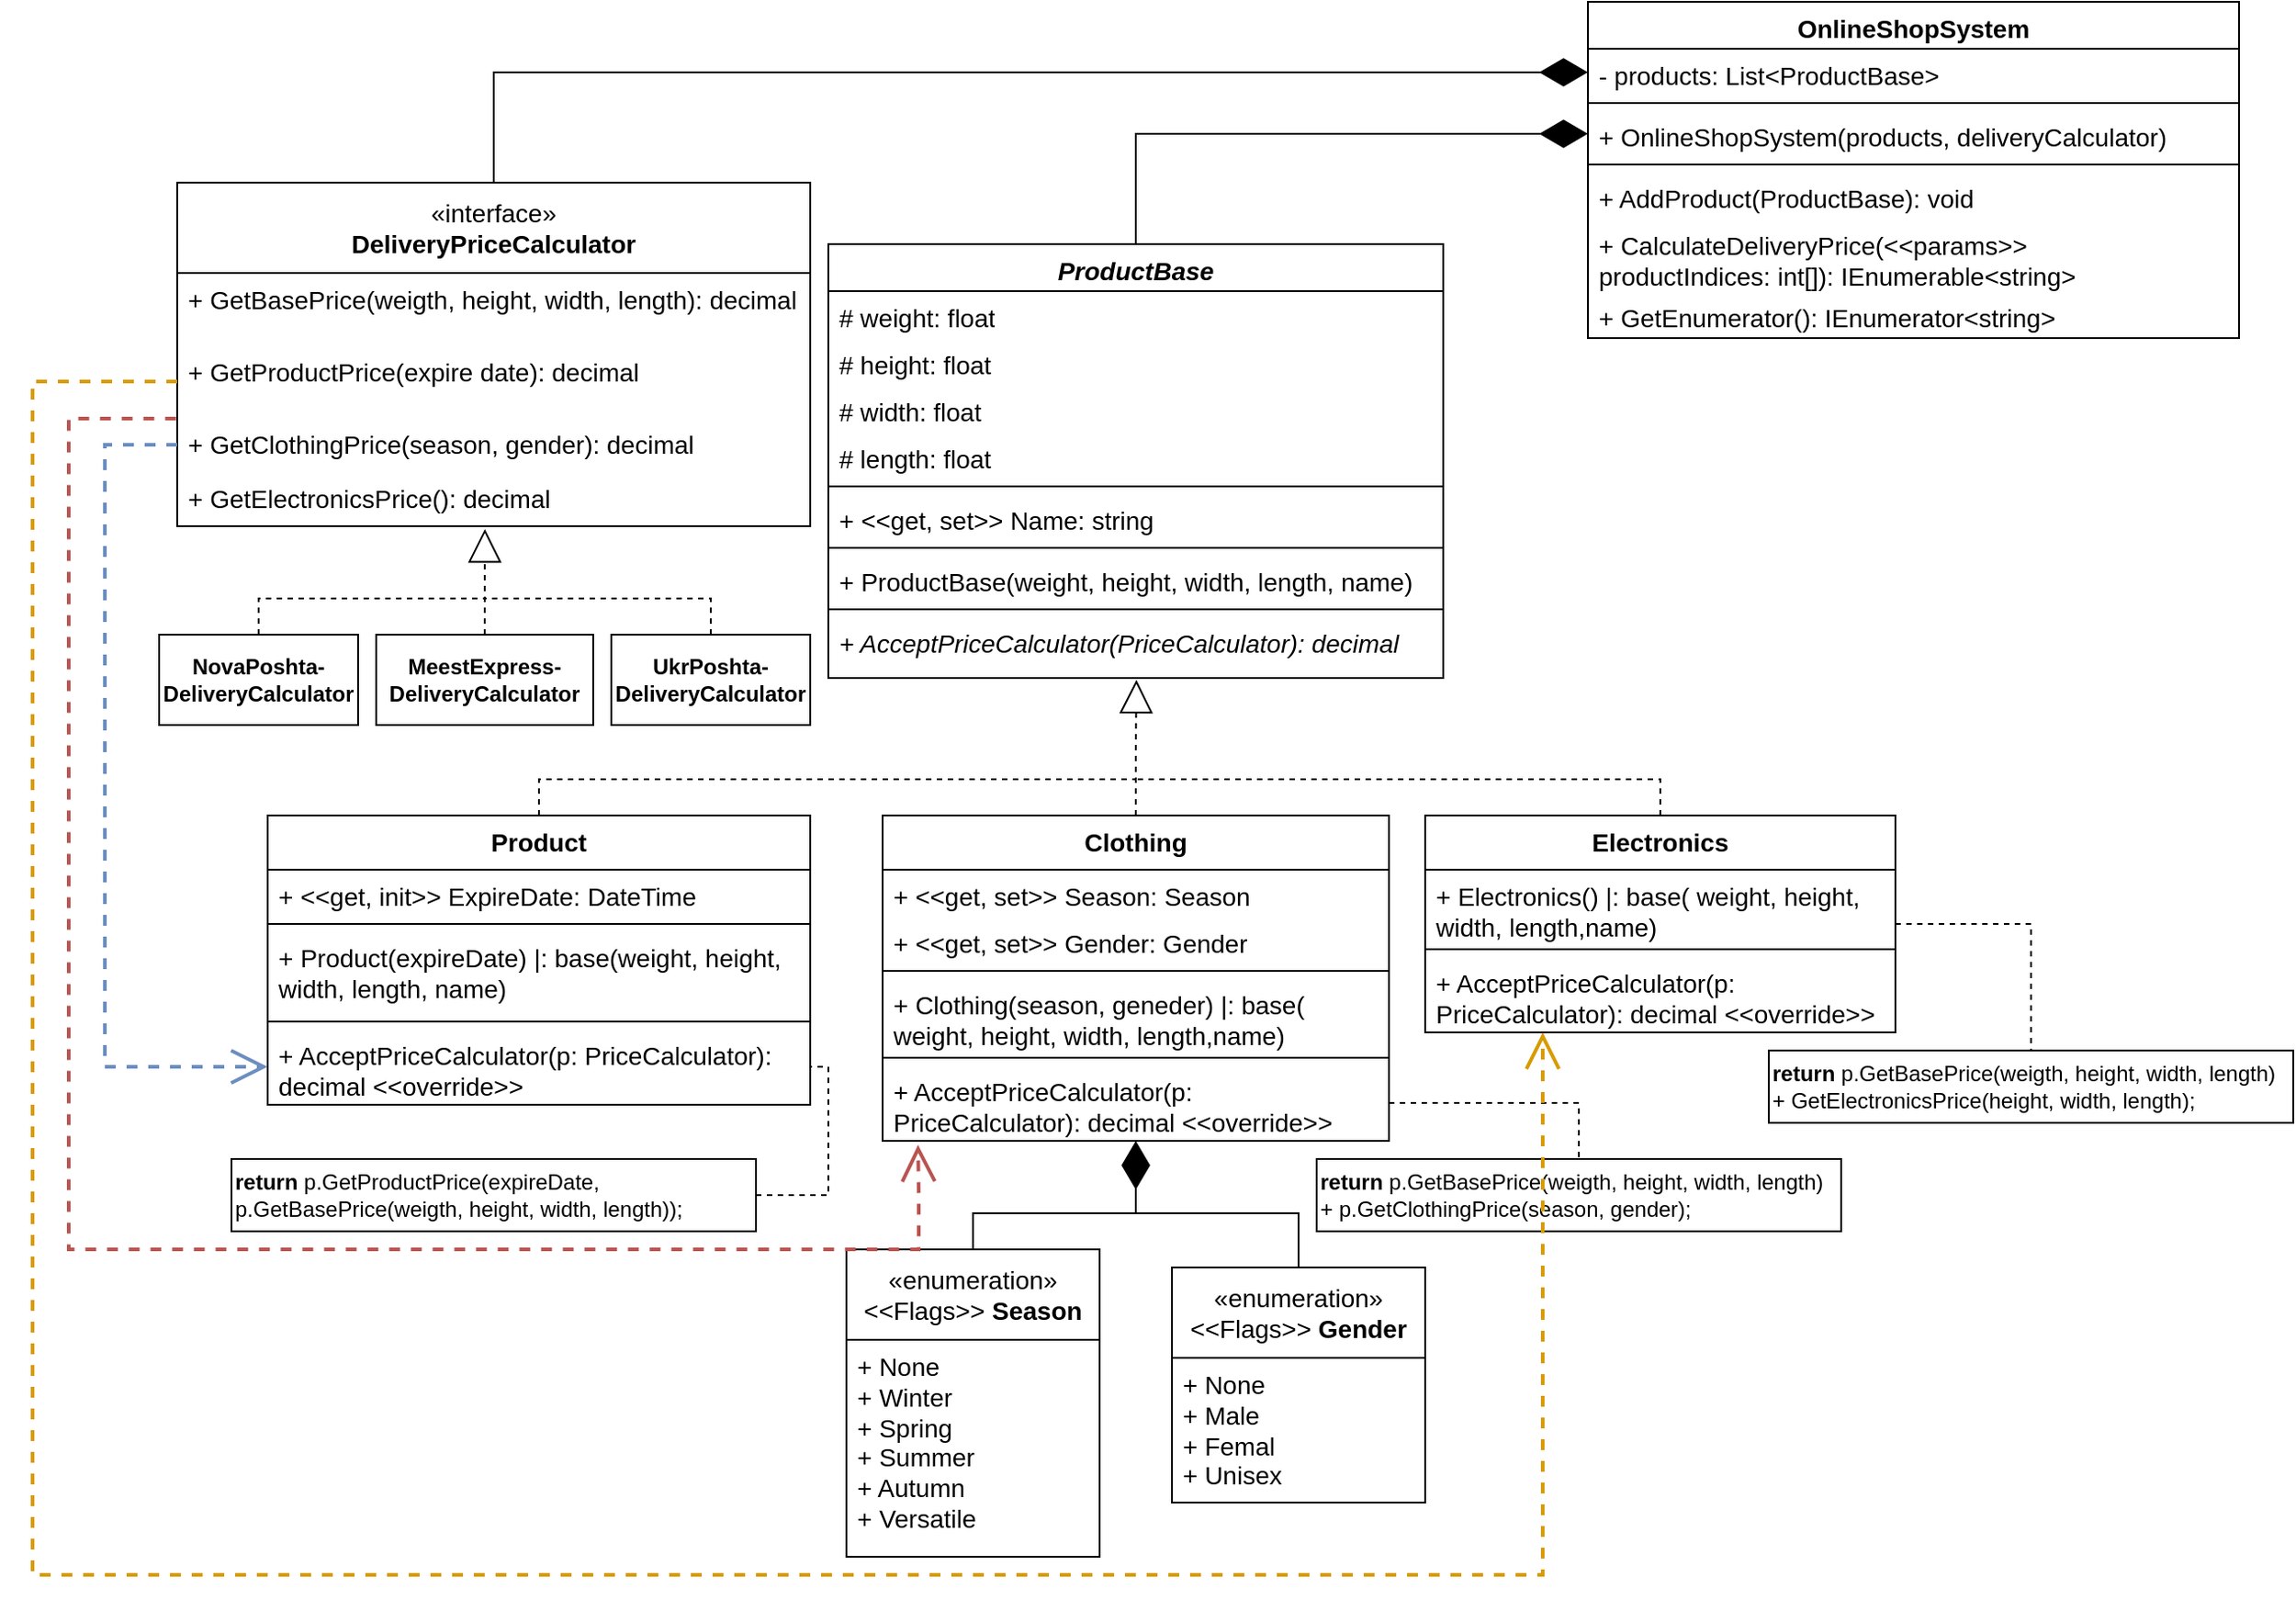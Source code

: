 <mxfile version="21.2.8" type="device">
  <diagram name="Page-1" id="Uu0UAehvI-Ppq37CNzQu">
    <mxGraphModel dx="3126" dy="1171" grid="1" gridSize="10" guides="1" tooltips="1" connect="1" arrows="1" fold="1" page="1" pageScale="1" pageWidth="1100" pageHeight="850" math="0" shadow="0">
      <root>
        <mxCell id="0" />
        <mxCell id="1" parent="0" />
        <mxCell id="OCjDMJQL2UOosaWur5ki-2" value="&lt;font style=&quot;font-size: 14px;&quot;&gt;&lt;i&gt;ProductBase&lt;/i&gt;&lt;/font&gt;" style="swimlane;fontStyle=1;align=center;verticalAlign=top;childLayout=stackLayout;horizontal=1;startSize=26;horizontalStack=0;resizeParent=1;resizeParentMax=0;resizeLast=0;collapsible=1;marginBottom=0;whiteSpace=wrap;html=1;container=0;fontSize=14;" parent="1" vertex="1">
          <mxGeometry x="390" y="154" width="340" height="240" as="geometry" />
        </mxCell>
        <mxCell id="OCjDMJQL2UOosaWur5ki-3" value="&lt;font style=&quot;font-size: 14px;&quot;&gt;# weight: float&lt;/font&gt;" style="text;strokeColor=none;fillColor=none;align=left;verticalAlign=top;spacingLeft=4;spacingRight=4;overflow=hidden;rotatable=0;points=[[0,0.5],[1,0.5]];portConstraint=eastwest;whiteSpace=wrap;html=1;container=0;fontSize=14;" parent="OCjDMJQL2UOosaWur5ki-2" vertex="1">
          <mxGeometry y="26" width="340" height="26" as="geometry" />
        </mxCell>
        <mxCell id="OCjDMJQL2UOosaWur5ki-15" value="&lt;font style=&quot;font-size: 14px;&quot;&gt;# height: float&lt;/font&gt;" style="text;strokeColor=none;fillColor=none;align=left;verticalAlign=top;spacingLeft=4;spacingRight=4;overflow=hidden;rotatable=0;points=[[0,0.5],[1,0.5]];portConstraint=eastwest;whiteSpace=wrap;html=1;container=0;fontSize=14;" parent="OCjDMJQL2UOosaWur5ki-2" vertex="1">
          <mxGeometry y="52" width="340" height="26" as="geometry" />
        </mxCell>
        <mxCell id="OCjDMJQL2UOosaWur5ki-17" value="&lt;font style=&quot;font-size: 14px;&quot;&gt;# width: float&lt;/font&gt;" style="text;strokeColor=none;fillColor=none;align=left;verticalAlign=top;spacingLeft=4;spacingRight=4;overflow=hidden;rotatable=0;points=[[0,0.5],[1,0.5]];portConstraint=eastwest;whiteSpace=wrap;html=1;container=0;fontSize=14;" parent="OCjDMJQL2UOosaWur5ki-2" vertex="1">
          <mxGeometry y="78" width="340" height="26" as="geometry" />
        </mxCell>
        <mxCell id="OCjDMJQL2UOosaWur5ki-16" value="&lt;font style=&quot;font-size: 14px;&quot;&gt;# length: float&lt;/font&gt;" style="text;strokeColor=none;fillColor=none;align=left;verticalAlign=top;spacingLeft=4;spacingRight=4;overflow=hidden;rotatable=0;points=[[0,0.5],[1,0.5]];portConstraint=eastwest;whiteSpace=wrap;html=1;container=0;fontSize=14;" parent="OCjDMJQL2UOosaWur5ki-2" vertex="1">
          <mxGeometry y="104" width="340" height="26" as="geometry" />
        </mxCell>
        <mxCell id="LmWfwtNyJPRlUSNXzc6o-7" value="" style="line;strokeWidth=1;fillColor=none;align=left;verticalAlign=middle;spacingTop=-1;spacingLeft=3;spacingRight=3;rotatable=0;labelPosition=right;points=[];portConstraint=eastwest;strokeColor=inherit;container=0;" parent="OCjDMJQL2UOosaWur5ki-2" vertex="1">
          <mxGeometry y="130" width="340" height="8" as="geometry" />
        </mxCell>
        <mxCell id="LmWfwtNyJPRlUSNXzc6o-8" value="&lt;font style=&quot;font-size: 14px;&quot;&gt;+ &amp;lt;&amp;lt;get, set&amp;gt;&amp;gt; Name: string&lt;/font&gt;" style="text;strokeColor=none;fillColor=none;align=left;verticalAlign=top;spacingLeft=4;spacingRight=4;overflow=hidden;rotatable=0;points=[[0,0.5],[1,0.5]];portConstraint=eastwest;whiteSpace=wrap;html=1;container=0;fontSize=14;" parent="OCjDMJQL2UOosaWur5ki-2" vertex="1">
          <mxGeometry y="138" width="340" height="26" as="geometry" />
        </mxCell>
        <mxCell id="OCjDMJQL2UOosaWur5ki-6" value="" style="line;strokeWidth=1;fillColor=none;align=left;verticalAlign=middle;spacingTop=-1;spacingLeft=3;spacingRight=3;rotatable=0;labelPosition=right;points=[];portConstraint=eastwest;strokeColor=inherit;container=0;" parent="OCjDMJQL2UOosaWur5ki-2" vertex="1">
          <mxGeometry y="164" width="340" height="8" as="geometry" />
        </mxCell>
        <mxCell id="OCjDMJQL2UOosaWur5ki-7" value="&lt;font style=&quot;font-size: 14px;&quot;&gt;+ ProductBase(weight, height, width, length, name)&lt;/font&gt;" style="text;strokeColor=none;fillColor=none;align=left;verticalAlign=top;spacingLeft=4;spacingRight=4;overflow=hidden;rotatable=0;points=[[0,0.5],[1,0.5]];portConstraint=eastwest;whiteSpace=wrap;html=1;container=0;fontSize=14;" parent="OCjDMJQL2UOosaWur5ki-2" vertex="1">
          <mxGeometry y="172" width="340" height="26" as="geometry" />
        </mxCell>
        <mxCell id="LmWfwtNyJPRlUSNXzc6o-25" value="" style="line;strokeWidth=1;fillColor=none;align=left;verticalAlign=middle;spacingTop=-1;spacingLeft=3;spacingRight=3;rotatable=0;labelPosition=right;points=[];portConstraint=eastwest;strokeColor=inherit;container=0;" parent="OCjDMJQL2UOosaWur5ki-2" vertex="1">
          <mxGeometry y="198" width="340" height="8" as="geometry" />
        </mxCell>
        <mxCell id="LmWfwtNyJPRlUSNXzc6o-26" value="&lt;font style=&quot;font-size: 14px;&quot;&gt;&lt;i&gt;+ AcceptPriceCalculator(PriceCalculator): decimal&lt;/i&gt;&lt;/font&gt;" style="text;strokeColor=none;fillColor=none;align=left;verticalAlign=top;spacingLeft=4;spacingRight=4;overflow=hidden;rotatable=0;points=[[0,0.5],[1,0.5]];portConstraint=eastwest;whiteSpace=wrap;html=1;container=0;fontSize=14;" parent="OCjDMJQL2UOosaWur5ki-2" vertex="1">
          <mxGeometry y="206" width="340" height="34" as="geometry" />
        </mxCell>
        <mxCell id="LmWfwtNyJPRlUSNXzc6o-1" value="Product" style="swimlane;fontStyle=1;align=center;verticalAlign=top;childLayout=stackLayout;horizontal=1;startSize=30;horizontalStack=0;resizeParent=1;resizeParentMax=0;resizeLast=0;collapsible=1;marginBottom=0;whiteSpace=wrap;html=1;container=0;fontSize=14;" parent="1" vertex="1">
          <mxGeometry x="80" y="470" width="300" height="160" as="geometry" />
        </mxCell>
        <mxCell id="LmWfwtNyJPRlUSNXzc6o-4" value="&lt;font style=&quot;font-size: 14px;&quot;&gt;+ &amp;lt;&amp;lt;get, init&amp;gt;&amp;gt; ExpireDate: DateTime&lt;/font&gt;" style="text;strokeColor=none;fillColor=none;align=left;verticalAlign=top;spacingLeft=4;spacingRight=4;overflow=hidden;rotatable=0;points=[[0,0.5],[1,0.5]];portConstraint=eastwest;whiteSpace=wrap;html=1;container=0;fontSize=14;" parent="LmWfwtNyJPRlUSNXzc6o-1" vertex="1">
          <mxGeometry y="30" width="300" height="26" as="geometry" />
        </mxCell>
        <mxCell id="LmWfwtNyJPRlUSNXzc6o-23" value="" style="line;strokeWidth=1;fillColor=none;align=left;verticalAlign=middle;spacingTop=-1;spacingLeft=3;spacingRight=3;rotatable=0;labelPosition=right;points=[];portConstraint=eastwest;strokeColor=inherit;container=0;" parent="LmWfwtNyJPRlUSNXzc6o-1" vertex="1">
          <mxGeometry y="56" width="300" height="8" as="geometry" />
        </mxCell>
        <mxCell id="LmWfwtNyJPRlUSNXzc6o-24" value="+ Product(expireDate) |: base(weight, height, width, length, name)" style="text;strokeColor=none;fillColor=none;align=left;verticalAlign=top;spacingLeft=4;spacingRight=4;overflow=hidden;rotatable=0;points=[[0,0.5],[1,0.5]];portConstraint=eastwest;whiteSpace=wrap;html=1;container=0;fontSize=14;" parent="LmWfwtNyJPRlUSNXzc6o-1" vertex="1">
          <mxGeometry y="64" width="300" height="46" as="geometry" />
        </mxCell>
        <mxCell id="LmWfwtNyJPRlUSNXzc6o-49" value="" style="line;strokeWidth=1;fillColor=none;align=left;verticalAlign=middle;spacingTop=-1;spacingLeft=3;spacingRight=3;rotatable=0;labelPosition=right;points=[];portConstraint=eastwest;strokeColor=inherit;container=0;" parent="LmWfwtNyJPRlUSNXzc6o-1" vertex="1">
          <mxGeometry y="110" width="300" height="8" as="geometry" />
        </mxCell>
        <mxCell id="LmWfwtNyJPRlUSNXzc6o-50" value="&lt;font style=&quot;font-size: 14px;&quot;&gt;+ AcceptPriceCalculator(p: PriceCalculator): decimal &amp;lt;&amp;lt;override&amp;gt;&amp;gt;&lt;/font&gt;" style="text;strokeColor=none;fillColor=none;align=left;verticalAlign=top;spacingLeft=4;spacingRight=4;overflow=hidden;rotatable=0;points=[[0,0.5],[1,0.5]];portConstraint=eastwest;whiteSpace=wrap;html=1;container=0;fontSize=14;" parent="LmWfwtNyJPRlUSNXzc6o-1" vertex="1">
          <mxGeometry y="118" width="300" height="42" as="geometry" />
        </mxCell>
        <mxCell id="LmWfwtNyJPRlUSNXzc6o-42" style="edgeStyle=orthogonalEdgeStyle;rounded=0;orthogonalLoop=1;jettySize=auto;html=1;exitX=0.5;exitY=0;exitDx=0;exitDy=0;entryX=0.501;entryY=1.029;entryDx=0;entryDy=0;entryPerimeter=0;endArrow=block;endFill=0;endSize=16;dashed=1;" parent="1" source="LmWfwtNyJPRlUSNXzc6o-9" target="LmWfwtNyJPRlUSNXzc6o-26" edge="1">
          <mxGeometry relative="1" as="geometry" />
        </mxCell>
        <mxCell id="LmWfwtNyJPRlUSNXzc6o-9" value="Clothing" style="swimlane;fontStyle=1;align=center;verticalAlign=top;childLayout=stackLayout;horizontal=1;startSize=30;horizontalStack=0;resizeParent=1;resizeParentMax=0;resizeLast=0;collapsible=1;marginBottom=0;whiteSpace=wrap;html=1;container=0;fontSize=14;" parent="1" vertex="1">
          <mxGeometry x="420" y="470" width="280" height="180" as="geometry" />
        </mxCell>
        <mxCell id="LmWfwtNyJPRlUSNXzc6o-10" value="&lt;font style=&quot;font-size: 14px;&quot;&gt;+ &amp;lt;&amp;lt;get, set&amp;gt;&amp;gt; Season: Season&lt;/font&gt;" style="text;strokeColor=none;fillColor=none;align=left;verticalAlign=top;spacingLeft=4;spacingRight=4;overflow=hidden;rotatable=0;points=[[0,0.5],[1,0.5]];portConstraint=eastwest;whiteSpace=wrap;html=1;container=0;fontSize=14;" parent="LmWfwtNyJPRlUSNXzc6o-9" vertex="1">
          <mxGeometry y="30" width="280" height="26" as="geometry" />
        </mxCell>
        <mxCell id="LmWfwtNyJPRlUSNXzc6o-17" value="&lt;font style=&quot;font-size: 14px;&quot;&gt;+ &amp;lt;&amp;lt;get, set&amp;gt;&amp;gt; Gender: Gender&lt;/font&gt;" style="text;strokeColor=none;fillColor=none;align=left;verticalAlign=top;spacingLeft=4;spacingRight=4;overflow=hidden;rotatable=0;points=[[0,0.5],[1,0.5]];portConstraint=eastwest;whiteSpace=wrap;html=1;container=0;fontSize=14;" parent="LmWfwtNyJPRlUSNXzc6o-9" vertex="1">
          <mxGeometry y="56" width="280" height="26" as="geometry" />
        </mxCell>
        <mxCell id="LmWfwtNyJPRlUSNXzc6o-20" value="" style="line;strokeWidth=1;fillColor=none;align=left;verticalAlign=middle;spacingTop=-1;spacingLeft=3;spacingRight=3;rotatable=0;labelPosition=right;points=[];portConstraint=eastwest;strokeColor=inherit;container=0;" parent="LmWfwtNyJPRlUSNXzc6o-9" vertex="1">
          <mxGeometry y="82" width="280" height="8" as="geometry" />
        </mxCell>
        <mxCell id="LmWfwtNyJPRlUSNXzc6o-21" value="+ Clothing(season, geneder) |: base( weight, height, width, length,name)" style="text;strokeColor=none;fillColor=none;align=left;verticalAlign=top;spacingLeft=4;spacingRight=4;overflow=hidden;rotatable=0;points=[[0,0.5],[1,0.5]];portConstraint=eastwest;whiteSpace=wrap;html=1;container=0;fontSize=14;" parent="LmWfwtNyJPRlUSNXzc6o-9" vertex="1">
          <mxGeometry y="90" width="280" height="40" as="geometry" />
        </mxCell>
        <mxCell id="ZzhDA3duZ4onutNeJSbh-4" value="" style="line;strokeWidth=1;fillColor=none;align=left;verticalAlign=middle;spacingTop=-1;spacingLeft=3;spacingRight=3;rotatable=0;labelPosition=right;points=[];portConstraint=eastwest;strokeColor=inherit;container=0;" vertex="1" parent="LmWfwtNyJPRlUSNXzc6o-9">
          <mxGeometry y="130" width="280" height="8" as="geometry" />
        </mxCell>
        <mxCell id="ZzhDA3duZ4onutNeJSbh-5" value="&lt;font style=&quot;font-size: 14px;&quot;&gt;+ AcceptPriceCalculator(p: PriceCalculator): decimal &amp;lt;&amp;lt;override&amp;gt;&amp;gt;&lt;/font&gt;" style="text;strokeColor=none;fillColor=none;align=left;verticalAlign=top;spacingLeft=4;spacingRight=4;overflow=hidden;rotatable=0;points=[[0,0.5],[1,0.5]];portConstraint=eastwest;whiteSpace=wrap;html=1;container=0;fontSize=14;" vertex="1" parent="LmWfwtNyJPRlUSNXzc6o-9">
          <mxGeometry y="138" width="280" height="42" as="geometry" />
        </mxCell>
        <mxCell id="LmWfwtNyJPRlUSNXzc6o-63" style="edgeStyle=orthogonalEdgeStyle;rounded=0;orthogonalLoop=1;jettySize=auto;html=1;exitX=1;exitY=0.5;exitDx=0;exitDy=0;entryX=0.5;entryY=0;entryDx=0;entryDy=0;endArrow=none;endFill=0;dashed=1;" parent="1" source="LmWfwtNyJPRlUSNXzc6o-11" target="LmWfwtNyJPRlUSNXzc6o-58" edge="1">
          <mxGeometry relative="1" as="geometry" />
        </mxCell>
        <mxCell id="LmWfwtNyJPRlUSNXzc6o-11" value="Electronics" style="swimlane;fontStyle=1;align=center;verticalAlign=top;childLayout=stackLayout;horizontal=1;startSize=30;horizontalStack=0;resizeParent=1;resizeParentMax=0;resizeLast=0;collapsible=1;marginBottom=0;whiteSpace=wrap;html=1;container=0;fontSize=14;" parent="1" vertex="1">
          <mxGeometry x="720" y="470" width="260" height="120" as="geometry" />
        </mxCell>
        <mxCell id="ZzhDA3duZ4onutNeJSbh-6" value="+ Electronics() |: base( weight, height, width, length,name)" style="text;strokeColor=none;fillColor=none;align=left;verticalAlign=top;spacingLeft=4;spacingRight=4;overflow=hidden;rotatable=0;points=[[0,0.5],[1,0.5]];portConstraint=eastwest;whiteSpace=wrap;html=1;container=0;fontSize=14;" vertex="1" parent="LmWfwtNyJPRlUSNXzc6o-11">
          <mxGeometry y="30" width="260" height="40" as="geometry" />
        </mxCell>
        <mxCell id="ZzhDA3duZ4onutNeJSbh-7" value="" style="line;strokeWidth=1;fillColor=none;align=left;verticalAlign=middle;spacingTop=-1;spacingLeft=3;spacingRight=3;rotatable=0;labelPosition=right;points=[];portConstraint=eastwest;strokeColor=inherit;container=0;" vertex="1" parent="LmWfwtNyJPRlUSNXzc6o-11">
          <mxGeometry y="70" width="260" height="8" as="geometry" />
        </mxCell>
        <mxCell id="ZzhDA3duZ4onutNeJSbh-8" value="&lt;font style=&quot;font-size: 14px;&quot;&gt;+ AcceptPriceCalculator(p: PriceCalculator): decimal &amp;lt;&amp;lt;override&amp;gt;&amp;gt;&lt;/font&gt;" style="text;strokeColor=none;fillColor=none;align=left;verticalAlign=top;spacingLeft=4;spacingRight=4;overflow=hidden;rotatable=0;points=[[0,0.5],[1,0.5]];portConstraint=eastwest;whiteSpace=wrap;html=1;container=0;fontSize=14;" vertex="1" parent="LmWfwtNyJPRlUSNXzc6o-11">
          <mxGeometry y="78" width="260" height="42" as="geometry" />
        </mxCell>
        <mxCell id="LmWfwtNyJPRlUSNXzc6o-13" value="«enumeration»&lt;span style=&quot;font-size: 14px;&quot;&gt;&lt;br style=&quot;font-size: 14px;&quot;&gt;&amp;lt;&amp;lt;Flags&amp;gt;&amp;gt;&lt;/span&gt;&lt;b style=&quot;font-size: 14px;&quot;&gt; Season&lt;/b&gt;" style="swimlane;fontStyle=0;childLayout=stackLayout;horizontal=1;startSize=50;fillColor=none;horizontalStack=0;resizeParent=1;resizeParentMax=0;resizeLast=0;collapsible=1;marginBottom=0;whiteSpace=wrap;html=1;fontSize=14;" parent="1" vertex="1">
          <mxGeometry x="400" y="710" width="140" height="170" as="geometry" />
        </mxCell>
        <mxCell id="LmWfwtNyJPRlUSNXzc6o-14" value="&lt;font style=&quot;font-size: 14px;&quot;&gt;+ None&lt;br&gt;+ Winter&lt;br&gt;+ Spring&lt;br&gt;+ Summer&lt;br&gt;+ Autumn&lt;br&gt;+ Versatile&lt;br&gt;&lt;/font&gt;" style="text;strokeColor=none;fillColor=none;align=left;verticalAlign=top;spacingLeft=4;spacingRight=4;overflow=hidden;rotatable=0;points=[[0,0.5],[1,0.5]];portConstraint=eastwest;whiteSpace=wrap;html=1;" parent="LmWfwtNyJPRlUSNXzc6o-13" vertex="1">
          <mxGeometry y="50" width="140" height="120" as="geometry" />
        </mxCell>
        <mxCell id="LmWfwtNyJPRlUSNXzc6o-15" value="«enumeration»&lt;span style=&quot;font-size: 14px;&quot;&gt;&lt;br style=&quot;font-size: 14px;&quot;&gt;&amp;lt;&amp;lt;Flags&amp;gt;&amp;gt;&lt;/span&gt;&lt;b style=&quot;font-size: 14px;&quot;&gt; Gender&lt;/b&gt;" style="swimlane;fontStyle=0;childLayout=stackLayout;horizontal=1;startSize=50;fillColor=none;horizontalStack=0;resizeParent=1;resizeParentMax=0;resizeLast=0;collapsible=1;marginBottom=0;whiteSpace=wrap;html=1;fontSize=14;" parent="1" vertex="1">
          <mxGeometry x="580" y="720" width="140" height="130" as="geometry" />
        </mxCell>
        <mxCell id="LmWfwtNyJPRlUSNXzc6o-16" value="&lt;font style=&quot;font-size: 14px;&quot;&gt;+ None&lt;br&gt;+ Male&lt;br&gt;+ Femal&lt;br&gt;+ Unisex&lt;br&gt;&lt;/font&gt;" style="text;strokeColor=none;fillColor=none;align=left;verticalAlign=top;spacingLeft=4;spacingRight=4;overflow=hidden;rotatable=0;points=[[0,0.5],[1,0.5]];portConstraint=eastwest;whiteSpace=wrap;html=1;" parent="LmWfwtNyJPRlUSNXzc6o-15" vertex="1">
          <mxGeometry y="50" width="140" height="80" as="geometry" />
        </mxCell>
        <mxCell id="LmWfwtNyJPRlUSNXzc6o-18" style="edgeStyle=orthogonalEdgeStyle;rounded=0;orthogonalLoop=1;jettySize=auto;html=1;entryX=0.5;entryY=0;entryDx=0;entryDy=0;endArrow=none;endFill=0;startArrow=diamondThin;startFill=1;startSize=24;" parent="1" target="LmWfwtNyJPRlUSNXzc6o-13" edge="1">
          <mxGeometry relative="1" as="geometry">
            <mxPoint x="560" y="650" as="sourcePoint" />
            <Array as="points">
              <mxPoint x="560" y="690" />
              <mxPoint x="470" y="690" />
            </Array>
          </mxGeometry>
        </mxCell>
        <mxCell id="LmWfwtNyJPRlUSNXzc6o-22" value="" style="endArrow=none;html=1;rounded=0;exitX=0.5;exitY=0;exitDx=0;exitDy=0;" parent="1" source="LmWfwtNyJPRlUSNXzc6o-15" edge="1">
          <mxGeometry width="50" height="50" relative="1" as="geometry">
            <mxPoint x="620" y="750" as="sourcePoint" />
            <mxPoint x="560" y="690" as="targetPoint" />
            <Array as="points">
              <mxPoint x="650" y="690" />
              <mxPoint x="600" y="690" />
            </Array>
          </mxGeometry>
        </mxCell>
        <mxCell id="LmWfwtNyJPRlUSNXzc6o-27" value="«interface»&lt;b style=&quot;font-size: 14px;&quot;&gt;&lt;br style=&quot;font-size: 14px;&quot;&gt;DeliveryPriceCalculator&lt;br&gt;&lt;/b&gt;" style="swimlane;fontStyle=0;childLayout=stackLayout;horizontal=1;startSize=50;fillColor=none;horizontalStack=0;resizeParent=1;resizeParentMax=0;resizeLast=0;collapsible=1;marginBottom=0;whiteSpace=wrap;html=1;fontSize=14;" parent="1" vertex="1">
          <mxGeometry x="30" y="120" width="350" height="190" as="geometry" />
        </mxCell>
        <mxCell id="LmWfwtNyJPRlUSNXzc6o-53" value="+ GetBasePrice(weigth, height, width, length): decimal" style="text;strokeColor=none;fillColor=none;align=left;verticalAlign=top;spacingLeft=4;spacingRight=4;overflow=hidden;rotatable=0;points=[[0,0.5],[1,0.5]];portConstraint=eastwest;whiteSpace=wrap;html=1;container=0;fontSize=14;" parent="LmWfwtNyJPRlUSNXzc6o-27" vertex="1">
          <mxGeometry y="50" width="350" height="40" as="geometry" />
        </mxCell>
        <mxCell id="LmWfwtNyJPRlUSNXzc6o-29" value="&lt;font style=&quot;font-size: 14px;&quot;&gt;+ GetProductPrice(expire date): decimal&lt;/font&gt;" style="text;strokeColor=none;fillColor=none;align=left;verticalAlign=top;spacingLeft=4;spacingRight=4;overflow=hidden;rotatable=0;points=[[0,0.5],[1,0.5]];portConstraint=eastwest;whiteSpace=wrap;html=1;container=0;fontSize=14;" parent="LmWfwtNyJPRlUSNXzc6o-27" vertex="1">
          <mxGeometry y="90" width="350" height="40" as="geometry" />
        </mxCell>
        <mxCell id="LmWfwtNyJPRlUSNXzc6o-39" value="&lt;font style=&quot;font-size: 14px;&quot;&gt;+ GetClothingPrice(season, gender): decimal&lt;/font&gt;" style="text;strokeColor=none;fillColor=none;align=left;verticalAlign=top;spacingLeft=4;spacingRight=4;overflow=hidden;rotatable=0;points=[[0,0.5],[1,0.5]];portConstraint=eastwest;whiteSpace=wrap;html=1;container=0;fontSize=14;" parent="LmWfwtNyJPRlUSNXzc6o-27" vertex="1">
          <mxGeometry y="130" width="350" height="30" as="geometry" />
        </mxCell>
        <mxCell id="LmWfwtNyJPRlUSNXzc6o-60" value="+ GetElectronicsPrice(): decimal" style="text;strokeColor=none;fillColor=none;align=left;verticalAlign=top;spacingLeft=4;spacingRight=4;overflow=hidden;rotatable=0;points=[[0,0.5],[1,0.5]];portConstraint=eastwest;whiteSpace=wrap;html=1;container=0;fontSize=14;" parent="LmWfwtNyJPRlUSNXzc6o-27" vertex="1">
          <mxGeometry y="160" width="350" height="30" as="geometry" />
        </mxCell>
        <mxCell id="LmWfwtNyJPRlUSNXzc6o-43" value="" style="endArrow=none;dashed=1;html=1;rounded=0;exitX=0.5;exitY=0;exitDx=0;exitDy=0;" parent="1" source="LmWfwtNyJPRlUSNXzc6o-1" edge="1">
          <mxGeometry width="50" height="50" relative="1" as="geometry">
            <mxPoint x="590" y="480" as="sourcePoint" />
            <mxPoint x="560" y="450" as="targetPoint" />
            <Array as="points">
              <mxPoint x="230" y="450" />
            </Array>
          </mxGeometry>
        </mxCell>
        <mxCell id="LmWfwtNyJPRlUSNXzc6o-44" value="" style="endArrow=none;dashed=1;html=1;rounded=0;exitX=0.5;exitY=0;exitDx=0;exitDy=0;" parent="1" source="LmWfwtNyJPRlUSNXzc6o-11" edge="1">
          <mxGeometry width="50" height="50" relative="1" as="geometry">
            <mxPoint x="590" y="480" as="sourcePoint" />
            <mxPoint x="560" y="450" as="targetPoint" />
            <Array as="points">
              <mxPoint x="850" y="450" />
            </Array>
          </mxGeometry>
        </mxCell>
        <mxCell id="LmWfwtNyJPRlUSNXzc6o-47" style="edgeStyle=orthogonalEdgeStyle;rounded=0;orthogonalLoop=1;jettySize=auto;html=1;exitX=-0.002;exitY=0.017;exitDx=0;exitDy=0;endArrow=open;endFill=0;dashed=1;endSize=16;exitPerimeter=0;strokeWidth=2;fillColor=#f8cecc;strokeColor=#b85450;entryX=0.07;entryY=1.052;entryDx=0;entryDy=0;entryPerimeter=0;" parent="1" source="LmWfwtNyJPRlUSNXzc6o-39" target="ZzhDA3duZ4onutNeJSbh-5" edge="1">
          <mxGeometry relative="1" as="geometry">
            <Array as="points">
              <mxPoint x="-30" y="250" />
              <mxPoint x="-30" y="710" />
              <mxPoint x="440" y="710" />
              <mxPoint x="440" y="680" />
              <mxPoint x="440" y="680" />
            </Array>
            <mxPoint x="410" y="680" as="targetPoint" />
          </mxGeometry>
        </mxCell>
        <mxCell id="LmWfwtNyJPRlUSNXzc6o-51" value="&lt;b&gt;return&amp;nbsp;&lt;/b&gt;p.GetProductPrice(expireDate, p.GetBasePrice(weigth, height, width, length));" style="html=1;dropTarget=0;whiteSpace=wrap;align=left;" parent="1" vertex="1">
          <mxGeometry x="60" y="660" width="290" height="40" as="geometry" />
        </mxCell>
        <mxCell id="LmWfwtNyJPRlUSNXzc6o-54" value="&lt;b&gt;return &lt;/b&gt;p.GetBasePrice(weigth, height, width, length) + p.GetClothingPrice(season, gender);" style="html=1;dropTarget=0;whiteSpace=wrap;align=left;" parent="1" vertex="1">
          <mxGeometry x="660" y="660" width="290" height="40" as="geometry" />
        </mxCell>
        <mxCell id="LmWfwtNyJPRlUSNXzc6o-56" style="edgeStyle=orthogonalEdgeStyle;rounded=0;orthogonalLoop=1;jettySize=auto;html=1;exitX=0;exitY=0.5;exitDx=0;exitDy=0;entryX=0;entryY=0.5;entryDx=0;entryDy=0;endArrow=open;endFill=0;dashed=1;endSize=16;fillColor=#dae8fc;strokeColor=#6c8ebf;strokeWidth=2;" parent="1" source="LmWfwtNyJPRlUSNXzc6o-39" target="LmWfwtNyJPRlUSNXzc6o-50" edge="1">
          <mxGeometry relative="1" as="geometry">
            <Array as="points">
              <mxPoint x="-10" y="265" />
              <mxPoint x="-10" y="609" />
            </Array>
          </mxGeometry>
        </mxCell>
        <mxCell id="LmWfwtNyJPRlUSNXzc6o-58" value="&lt;b&gt;return &lt;/b&gt;p.GetBasePrice(weigth, height, width, length) + GetElectronicsPrice(height, width, length);" style="html=1;dropTarget=0;whiteSpace=wrap;align=left;" parent="1" vertex="1">
          <mxGeometry x="910" y="600" width="290" height="40" as="geometry" />
        </mxCell>
        <mxCell id="LmWfwtNyJPRlUSNXzc6o-61" value="" style="endArrow=none;dashed=1;html=1;rounded=0;exitX=1;exitY=0.5;exitDx=0;exitDy=0;entryX=1;entryY=0.5;entryDx=0;entryDy=0;edgeStyle=orthogonalEdgeStyle;" parent="1" source="LmWfwtNyJPRlUSNXzc6o-51" target="LmWfwtNyJPRlUSNXzc6o-50" edge="1">
          <mxGeometry width="50" height="50" relative="1" as="geometry">
            <mxPoint x="490" y="510" as="sourcePoint" />
            <mxPoint x="540" y="460" as="targetPoint" />
          </mxGeometry>
        </mxCell>
        <mxCell id="LmWfwtNyJPRlUSNXzc6o-62" style="edgeStyle=orthogonalEdgeStyle;rounded=0;orthogonalLoop=1;jettySize=auto;html=1;exitX=1;exitY=0.5;exitDx=0;exitDy=0;entryX=0.5;entryY=0;entryDx=0;entryDy=0;endArrow=none;endFill=0;dashed=1;" parent="1" source="ZzhDA3duZ4onutNeJSbh-5" target="LmWfwtNyJPRlUSNXzc6o-54" edge="1">
          <mxGeometry relative="1" as="geometry" />
        </mxCell>
        <mxCell id="LmWfwtNyJPRlUSNXzc6o-48" style="edgeStyle=orthogonalEdgeStyle;rounded=0;orthogonalLoop=1;jettySize=auto;html=1;exitX=0;exitY=0.5;exitDx=0;exitDy=0;entryX=0.25;entryY=1;entryDx=0;entryDy=0;dashed=1;endArrow=open;endFill=0;endSize=16;strokeWidth=2;fillColor=#ffe6cc;strokeColor=#d79b00;" parent="1" source="LmWfwtNyJPRlUSNXzc6o-29" target="LmWfwtNyJPRlUSNXzc6o-11" edge="1">
          <mxGeometry relative="1" as="geometry">
            <Array as="points">
              <mxPoint x="-50" y="230" />
              <mxPoint x="-50" y="890" />
              <mxPoint x="785" y="890" />
            </Array>
          </mxGeometry>
        </mxCell>
        <mxCell id="LmWfwtNyJPRlUSNXzc6o-64" value="NovaPoshta-&lt;br style=&quot;font-size: 12px;&quot;&gt;DeliveryCalculator" style="html=1;whiteSpace=wrap;fontSize=12;fontStyle=1" parent="1" vertex="1">
          <mxGeometry x="20" y="370" width="110" height="50" as="geometry" />
        </mxCell>
        <mxCell id="LmWfwtNyJPRlUSNXzc6o-65" value="UkrPoshta- DeliveryCalculator" style="html=1;whiteSpace=wrap;fontSize=12;fontStyle=1" parent="1" vertex="1">
          <mxGeometry x="270" y="370" width="110" height="50" as="geometry" />
        </mxCell>
        <mxCell id="LmWfwtNyJPRlUSNXzc6o-66" value="MeestExpress- DeliveryCalculator" style="html=1;whiteSpace=wrap;fontSize=12;fontStyle=1" parent="1" vertex="1">
          <mxGeometry x="140" y="370" width="120" height="50" as="geometry" />
        </mxCell>
        <mxCell id="LmWfwtNyJPRlUSNXzc6o-68" value="" style="endArrow=none;dashed=1;html=1;rounded=0;exitX=0.5;exitY=0;exitDx=0;exitDy=0;" parent="1" source="LmWfwtNyJPRlUSNXzc6o-64" edge="1">
          <mxGeometry width="50" height="50" relative="1" as="geometry">
            <mxPoint x="420" y="400" as="sourcePoint" />
            <mxPoint x="200" y="350" as="targetPoint" />
            <Array as="points">
              <mxPoint x="75" y="350" />
            </Array>
          </mxGeometry>
        </mxCell>
        <mxCell id="LmWfwtNyJPRlUSNXzc6o-69" value="" style="endArrow=none;dashed=1;html=1;rounded=0;exitX=0.5;exitY=0;exitDx=0;exitDy=0;" parent="1" source="LmWfwtNyJPRlUSNXzc6o-65" edge="1">
          <mxGeometry width="50" height="50" relative="1" as="geometry">
            <mxPoint x="420" y="400" as="sourcePoint" />
            <mxPoint x="200" y="350" as="targetPoint" />
            <Array as="points">
              <mxPoint x="325" y="350" />
            </Array>
          </mxGeometry>
        </mxCell>
        <mxCell id="LmWfwtNyJPRlUSNXzc6o-70" value="" style="endArrow=block;dashed=1;html=1;rounded=0;exitX=0.5;exitY=0;exitDx=0;exitDy=0;entryX=0.486;entryY=1.053;entryDx=0;entryDy=0;entryPerimeter=0;endFill=0;endSize=16;" parent="1" source="LmWfwtNyJPRlUSNXzc6o-66" target="LmWfwtNyJPRlUSNXzc6o-60" edge="1">
          <mxGeometry width="50" height="50" relative="1" as="geometry">
            <mxPoint x="420" y="400" as="sourcePoint" />
            <mxPoint x="470" y="350" as="targetPoint" />
          </mxGeometry>
        </mxCell>
        <mxCell id="LmWfwtNyJPRlUSNXzc6o-79" value="OnlineShopSystem" style="swimlane;fontStyle=1;align=center;verticalAlign=top;childLayout=stackLayout;horizontal=1;startSize=26;horizontalStack=0;resizeParent=1;resizeParentMax=0;resizeLast=0;collapsible=1;marginBottom=0;whiteSpace=wrap;html=1;container=0;fontSize=14;" parent="1" vertex="1">
          <mxGeometry x="810" y="20" width="360" height="186" as="geometry" />
        </mxCell>
        <mxCell id="LmWfwtNyJPRlUSNXzc6o-80" value="&lt;font style=&quot;font-size: 14px;&quot;&gt;- products: List&amp;lt;ProductBase&amp;gt;&lt;/font&gt;" style="text;strokeColor=none;fillColor=none;align=left;verticalAlign=top;spacingLeft=4;spacingRight=4;overflow=hidden;rotatable=0;points=[[0,0.5],[1,0.5]];portConstraint=eastwest;whiteSpace=wrap;html=1;container=0;fontSize=14;" parent="LmWfwtNyJPRlUSNXzc6o-79" vertex="1">
          <mxGeometry y="26" width="360" height="26" as="geometry" />
        </mxCell>
        <mxCell id="LmWfwtNyJPRlUSNXzc6o-81" value="" style="line;strokeWidth=1;fillColor=none;align=left;verticalAlign=middle;spacingTop=-1;spacingLeft=3;spacingRight=3;rotatable=0;labelPosition=right;points=[];portConstraint=eastwest;strokeColor=inherit;container=0;" parent="LmWfwtNyJPRlUSNXzc6o-79" vertex="1">
          <mxGeometry y="52" width="360" height="8" as="geometry" />
        </mxCell>
        <mxCell id="LmWfwtNyJPRlUSNXzc6o-82" value="&lt;font style=&quot;font-size: 14px;&quot;&gt;+ OnlineShopSystem(products, deliveryCalculator)&lt;/font&gt;" style="text;strokeColor=none;fillColor=none;align=left;verticalAlign=top;spacingLeft=4;spacingRight=4;overflow=hidden;rotatable=0;points=[[0,0.5],[1,0.5]];portConstraint=eastwest;whiteSpace=wrap;html=1;container=0;fontSize=14;" parent="LmWfwtNyJPRlUSNXzc6o-79" vertex="1">
          <mxGeometry y="60" width="360" height="26" as="geometry" />
        </mxCell>
        <mxCell id="LmWfwtNyJPRlUSNXzc6o-83" value="" style="line;strokeWidth=1;fillColor=none;align=left;verticalAlign=middle;spacingTop=-1;spacingLeft=3;spacingRight=3;rotatable=0;labelPosition=right;points=[];portConstraint=eastwest;strokeColor=inherit;container=0;" parent="LmWfwtNyJPRlUSNXzc6o-79" vertex="1">
          <mxGeometry y="86" width="360" height="8" as="geometry" />
        </mxCell>
        <mxCell id="LmWfwtNyJPRlUSNXzc6o-84" value="&lt;font style=&quot;font-size: 14px;&quot;&gt;+ AddProduct(ProductBase): void&lt;/font&gt;" style="text;strokeColor=none;fillColor=none;align=left;verticalAlign=top;spacingLeft=4;spacingRight=4;overflow=hidden;rotatable=0;points=[[0,0.5],[1,0.5]];portConstraint=eastwest;whiteSpace=wrap;html=1;container=0;fontSize=14;" parent="LmWfwtNyJPRlUSNXzc6o-79" vertex="1">
          <mxGeometry y="94" width="360" height="26" as="geometry" />
        </mxCell>
        <mxCell id="LmWfwtNyJPRlUSNXzc6o-91" value="+&amp;nbsp;CalculateDeliveryPrice(&amp;lt;&amp;lt;params&amp;gt;&amp;gt; productIndices:&amp;nbsp;int[]):&amp;nbsp;IEnumerable&amp;lt;string&amp;gt;" style="text;strokeColor=none;fillColor=none;align=left;verticalAlign=top;spacingLeft=4;spacingRight=4;overflow=hidden;rotatable=0;points=[[0,0.5],[1,0.5]];portConstraint=eastwest;whiteSpace=wrap;html=1;container=0;fontSize=14;" parent="LmWfwtNyJPRlUSNXzc6o-79" vertex="1">
          <mxGeometry y="120" width="360" height="40" as="geometry" />
        </mxCell>
        <mxCell id="LmWfwtNyJPRlUSNXzc6o-92" value="+ GetEnumerator(): IEnumerator&amp;lt;string&amp;gt;" style="text;strokeColor=none;fillColor=none;align=left;verticalAlign=top;spacingLeft=4;spacingRight=4;overflow=hidden;rotatable=0;points=[[0,0.5],[1,0.5]];portConstraint=eastwest;whiteSpace=wrap;html=1;container=0;fontSize=14;" parent="LmWfwtNyJPRlUSNXzc6o-79" vertex="1">
          <mxGeometry y="160" width="360" height="26" as="geometry" />
        </mxCell>
        <mxCell id="ZzhDA3duZ4onutNeJSbh-1" style="edgeStyle=orthogonalEdgeStyle;rounded=0;orthogonalLoop=1;jettySize=auto;html=1;exitX=0;exitY=0.5;exitDx=0;exitDy=0;entryX=0.5;entryY=0;entryDx=0;entryDy=0;endArrow=none;endFill=0;startArrow=diamondThin;startFill=1;startSize=24;" edge="1" parent="1" source="LmWfwtNyJPRlUSNXzc6o-82" target="OCjDMJQL2UOosaWur5ki-2">
          <mxGeometry relative="1" as="geometry" />
        </mxCell>
        <mxCell id="ZzhDA3duZ4onutNeJSbh-2" style="edgeStyle=orthogonalEdgeStyle;rounded=0;orthogonalLoop=1;jettySize=auto;html=1;exitX=0;exitY=0.5;exitDx=0;exitDy=0;entryX=0.5;entryY=0;entryDx=0;entryDy=0;endArrow=none;endFill=0;startArrow=diamondThin;startFill=1;startSize=24;" edge="1" parent="1" source="LmWfwtNyJPRlUSNXzc6o-80" target="LmWfwtNyJPRlUSNXzc6o-27">
          <mxGeometry relative="1" as="geometry" />
        </mxCell>
      </root>
    </mxGraphModel>
  </diagram>
</mxfile>
